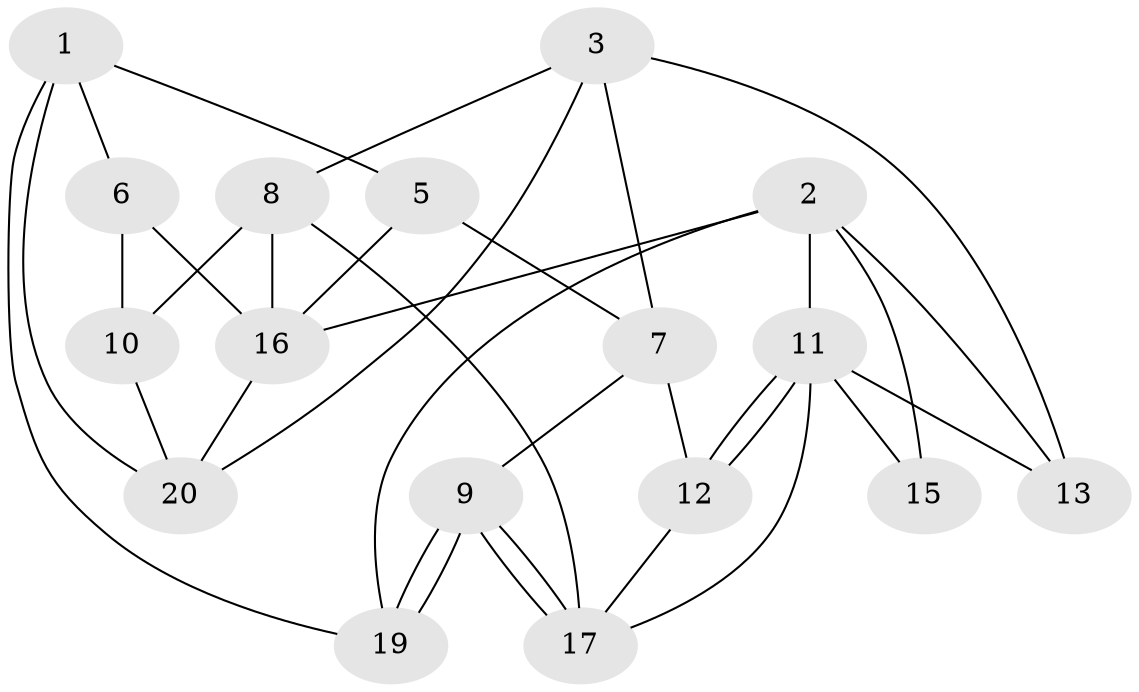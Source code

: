// Generated by graph-tools (version 1.1) at 2025/46/02/15/25 05:46:28]
// undirected, 17 vertices, 34 edges
graph export_dot {
graph [start="1"]
  node [color=gray90,style=filled];
  1;
  2;
  3 [super="+18"];
  5;
  6;
  7 [super="+14"];
  8;
  9;
  10 [super="+4"];
  11;
  12;
  13 [super="+4+18"];
  15 [super="+14"];
  16;
  17;
  19;
  20;
  1 -- 19;
  1 -- 20;
  1 -- 5;
  1 -- 6;
  2 -- 16;
  2 -- 11;
  2 -- 13;
  2 -- 15;
  2 -- 19;
  3 -- 13;
  3 -- 20;
  3 -- 7;
  3 -- 8;
  5 -- 7;
  5 -- 16;
  6 -- 16;
  6 -- 10;
  7 -- 9;
  7 -- 12;
  8 -- 17;
  8 -- 10;
  8 -- 16;
  9 -- 19;
  9 -- 19;
  9 -- 17;
  9 -- 17;
  10 -- 20;
  11 -- 12;
  11 -- 12;
  11 -- 17;
  11 -- 13;
  11 -- 15;
  12 -- 17;
  16 -- 20;
}
